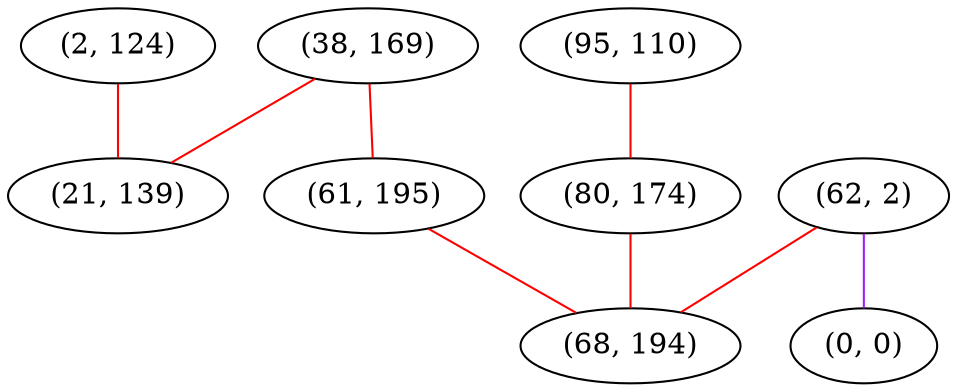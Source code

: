 graph "" {
"(38, 169)";
"(62, 2)";
"(2, 124)";
"(95, 110)";
"(21, 139)";
"(0, 0)";
"(80, 174)";
"(61, 195)";
"(68, 194)";
"(38, 169)" -- "(61, 195)"  [color=red, key=0, weight=1];
"(38, 169)" -- "(21, 139)"  [color=red, key=0, weight=1];
"(62, 2)" -- "(68, 194)"  [color=red, key=0, weight=1];
"(62, 2)" -- "(0, 0)"  [color=purple, key=0, weight=4];
"(2, 124)" -- "(21, 139)"  [color=red, key=0, weight=1];
"(95, 110)" -- "(80, 174)"  [color=red, key=0, weight=1];
"(80, 174)" -- "(68, 194)"  [color=red, key=0, weight=1];
"(61, 195)" -- "(68, 194)"  [color=red, key=0, weight=1];
}

